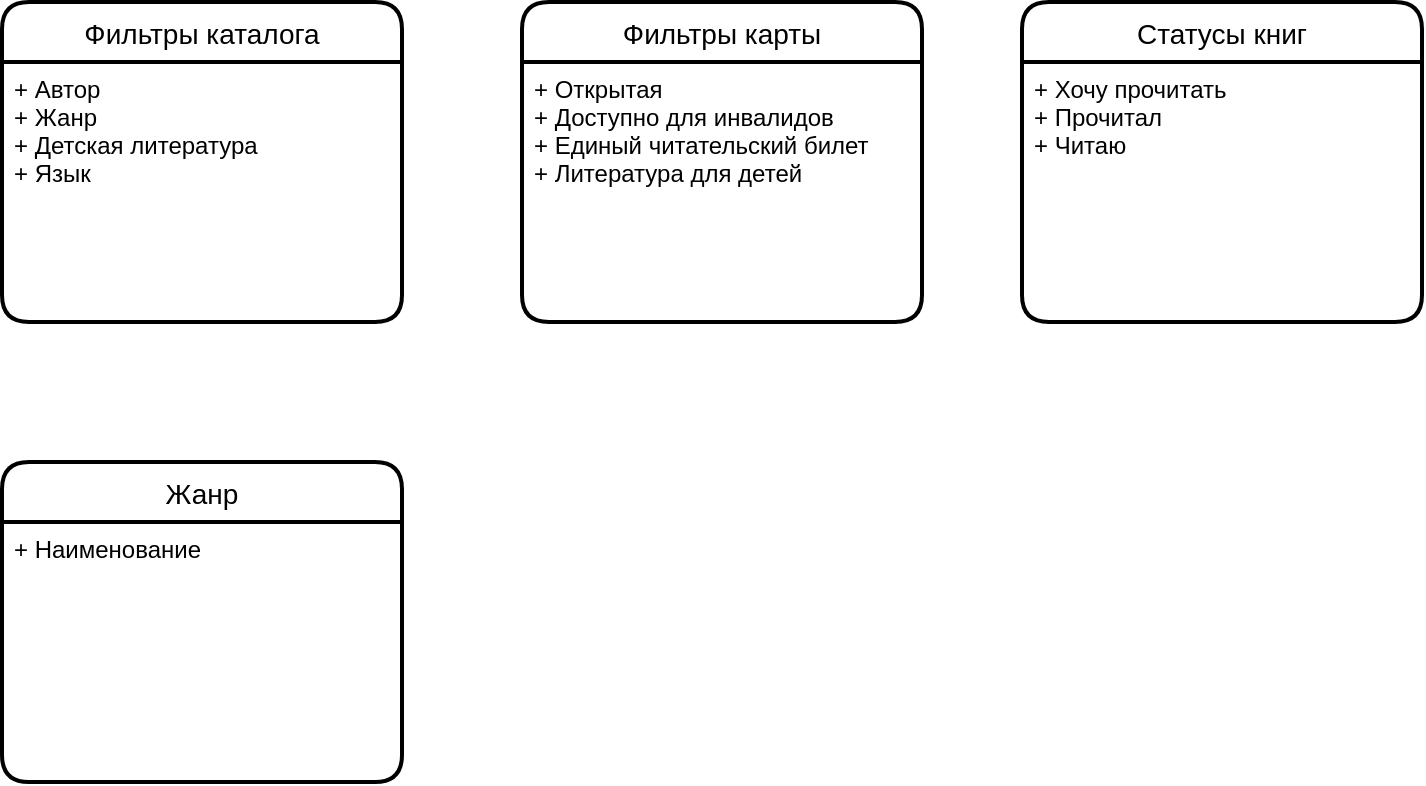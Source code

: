<mxfile version="14.9.6" type="device"><diagram id="BgWBWld-7ePR0k2tFgmO" name="Страница 1"><mxGraphModel dx="981" dy="567" grid="1" gridSize="10" guides="1" tooltips="1" connect="1" arrows="1" fold="1" page="1" pageScale="1" pageWidth="827" pageHeight="1169" math="0" shadow="0"><root><mxCell id="0"/><mxCell id="1" parent="0"/><mxCell id="qbq7lSihLS6bgEI2HMVH-1" value="Статусы книг" style="swimlane;childLayout=stackLayout;horizontal=1;startSize=30;horizontalStack=0;rounded=1;fontSize=14;fontStyle=0;strokeWidth=2;resizeParent=0;resizeLast=1;shadow=0;dashed=0;align=center;" vertex="1" parent="1"><mxGeometry x="600" y="40" width="200" height="160" as="geometry"/></mxCell><mxCell id="qbq7lSihLS6bgEI2HMVH-2" value="+ Хочу прочитать&#10;+ Прочитал&#10;+ Читаю" style="align=left;strokeColor=none;fillColor=none;spacingLeft=4;fontSize=12;verticalAlign=top;resizable=0;rotatable=0;part=1;" vertex="1" parent="qbq7lSihLS6bgEI2HMVH-1"><mxGeometry y="30" width="200" height="130" as="geometry"/></mxCell><mxCell id="qbq7lSihLS6bgEI2HMVH-3" value="Фильтры карты" style="swimlane;childLayout=stackLayout;horizontal=1;startSize=30;horizontalStack=0;rounded=1;fontSize=14;fontStyle=0;strokeWidth=2;resizeParent=0;resizeLast=1;shadow=0;dashed=0;align=center;" vertex="1" parent="1"><mxGeometry x="350" y="40" width="200" height="160" as="geometry"/></mxCell><mxCell id="qbq7lSihLS6bgEI2HMVH-4" value="+ Открытая&#10;+ Доступно для инвалидов&#10;+ Единый читательский билет&#10;+ Литература для детей" style="align=left;strokeColor=none;fillColor=none;spacingLeft=4;fontSize=12;verticalAlign=top;resizable=0;rotatable=0;part=1;" vertex="1" parent="qbq7lSihLS6bgEI2HMVH-3"><mxGeometry y="30" width="200" height="130" as="geometry"/></mxCell><mxCell id="qbq7lSihLS6bgEI2HMVH-5" value="Фильтры каталога" style="swimlane;childLayout=stackLayout;horizontal=1;startSize=30;horizontalStack=0;rounded=1;fontSize=14;fontStyle=0;strokeWidth=2;resizeParent=0;resizeLast=1;shadow=0;dashed=0;align=center;" vertex="1" parent="1"><mxGeometry x="90" y="40" width="200" height="160" as="geometry"/></mxCell><mxCell id="qbq7lSihLS6bgEI2HMVH-6" value="+ Автор&#10;+ Жанр&#10;+ Детская литература&#10;+ Язык" style="align=left;strokeColor=none;fillColor=none;spacingLeft=4;fontSize=12;verticalAlign=top;resizable=0;rotatable=0;part=1;" vertex="1" parent="qbq7lSihLS6bgEI2HMVH-5"><mxGeometry y="30" width="200" height="130" as="geometry"/></mxCell><mxCell id="qbq7lSihLS6bgEI2HMVH-7" value="Жанр" style="swimlane;childLayout=stackLayout;horizontal=1;startSize=30;horizontalStack=0;rounded=1;fontSize=14;fontStyle=0;strokeWidth=2;resizeParent=0;resizeLast=1;shadow=0;dashed=0;align=center;" vertex="1" parent="1"><mxGeometry x="90" y="270" width="200" height="160" as="geometry"/></mxCell><mxCell id="qbq7lSihLS6bgEI2HMVH-8" value="+ Наименование" style="align=left;strokeColor=none;fillColor=none;spacingLeft=4;fontSize=12;verticalAlign=top;resizable=0;rotatable=0;part=1;" vertex="1" parent="qbq7lSihLS6bgEI2HMVH-7"><mxGeometry y="30" width="200" height="130" as="geometry"/></mxCell></root></mxGraphModel></diagram></mxfile>